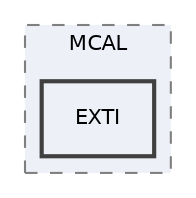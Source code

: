 digraph "C:/Users/Abnaby/Desktop/Unit_10_SecondTermProject/Unit_10_SecondTermProject/ECU3/ECU3_ExitGate/ECU3_ExitGate/Debug/MCAL/EXTI"
{
 // LATEX_PDF_SIZE
  edge [fontname="Helvetica",fontsize="10",labelfontname="Helvetica",labelfontsize="10"];
  node [fontname="Helvetica",fontsize="10",shape=record];
  compound=true
  subgraph clusterdir_eb54498dccd311f908d468c1e78f36df {
    graph [ bgcolor="#edf0f7", pencolor="grey50", style="filled,dashed,", label="MCAL", fontname="Helvetica", fontsize="10", URL="dir_eb54498dccd311f908d468c1e78f36df.html"]
  dir_275e076c9a39bf9f977377af63bd6bc1 [shape=box, label="EXTI", style="filled,bold,", fillcolor="#edf0f7", color="grey25", URL="dir_275e076c9a39bf9f977377af63bd6bc1.html"];
  }
}
